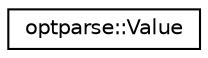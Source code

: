 digraph "Graphical Class Hierarchy"
{
  edge [fontname="Helvetica",fontsize="10",labelfontname="Helvetica",labelfontsize="10"];
  node [fontname="Helvetica",fontsize="10",shape=record];
  rankdir="LR";
  Node1 [label="optparse::Value",height=0.2,width=0.4,color="black", fillcolor="white", style="filled",URL="$classoptparse_1_1_value.html",tooltip="Class for automatic conversion from string -> anytype. "];
}
